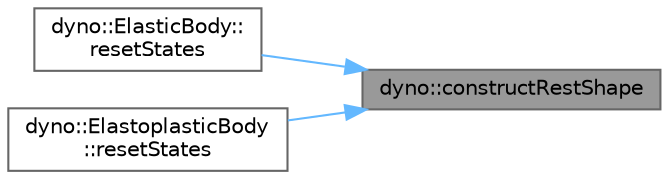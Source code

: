 digraph "dyno::constructRestShape"
{
 // LATEX_PDF_SIZE
  bgcolor="transparent";
  edge [fontname=Helvetica,fontsize=10,labelfontname=Helvetica,labelfontsize=10];
  node [fontname=Helvetica,fontsize=10,shape=box,height=0.2,width=0.4];
  rankdir="RL";
  Node1 [id="Node000001",label="dyno::constructRestShape",height=0.2,width=0.4,color="gray40", fillcolor="grey60", style="filled", fontcolor="black",tooltip=" "];
  Node1 -> Node2 [id="edge1_Node000001_Node000002",dir="back",color="steelblue1",style="solid",tooltip=" "];
  Node2 [id="Node000002",label="dyno::ElasticBody::\lresetStates",height=0.2,width=0.4,color="grey40", fillcolor="white", style="filled",URL="$classdyno_1_1_elastic_body.html#a2f1e50a5ce9aa0e738cfb8b94f14fa11",tooltip=" "];
  Node1 -> Node3 [id="edge2_Node000001_Node000003",dir="back",color="steelblue1",style="solid",tooltip=" "];
  Node3 [id="Node000003",label="dyno::ElastoplasticBody\l::resetStates",height=0.2,width=0.4,color="grey40", fillcolor="white", style="filled",URL="$classdyno_1_1_elastoplastic_body.html#afe2763c811dcdfee24a175343dcbeaa5",tooltip=" "];
}

